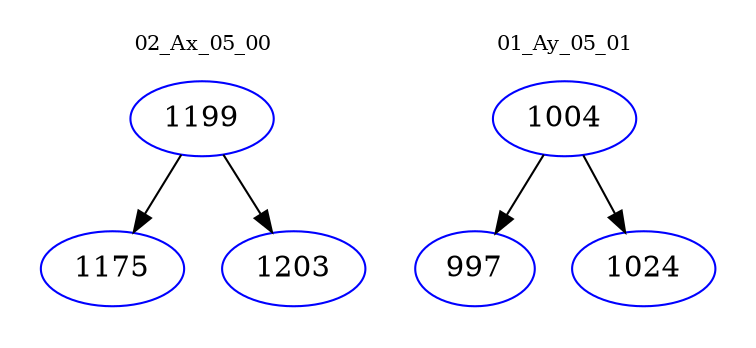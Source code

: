 digraph{
subgraph cluster_0 {
color = white
label = "02_Ax_05_00";
fontsize=10;
T0_1199 [label="1199", color="blue"]
T0_1199 -> T0_1175 [color="black"]
T0_1175 [label="1175", color="blue"]
T0_1199 -> T0_1203 [color="black"]
T0_1203 [label="1203", color="blue"]
}
subgraph cluster_1 {
color = white
label = "01_Ay_05_01";
fontsize=10;
T1_1004 [label="1004", color="blue"]
T1_1004 -> T1_997 [color="black"]
T1_997 [label="997", color="blue"]
T1_1004 -> T1_1024 [color="black"]
T1_1024 [label="1024", color="blue"]
}
}

